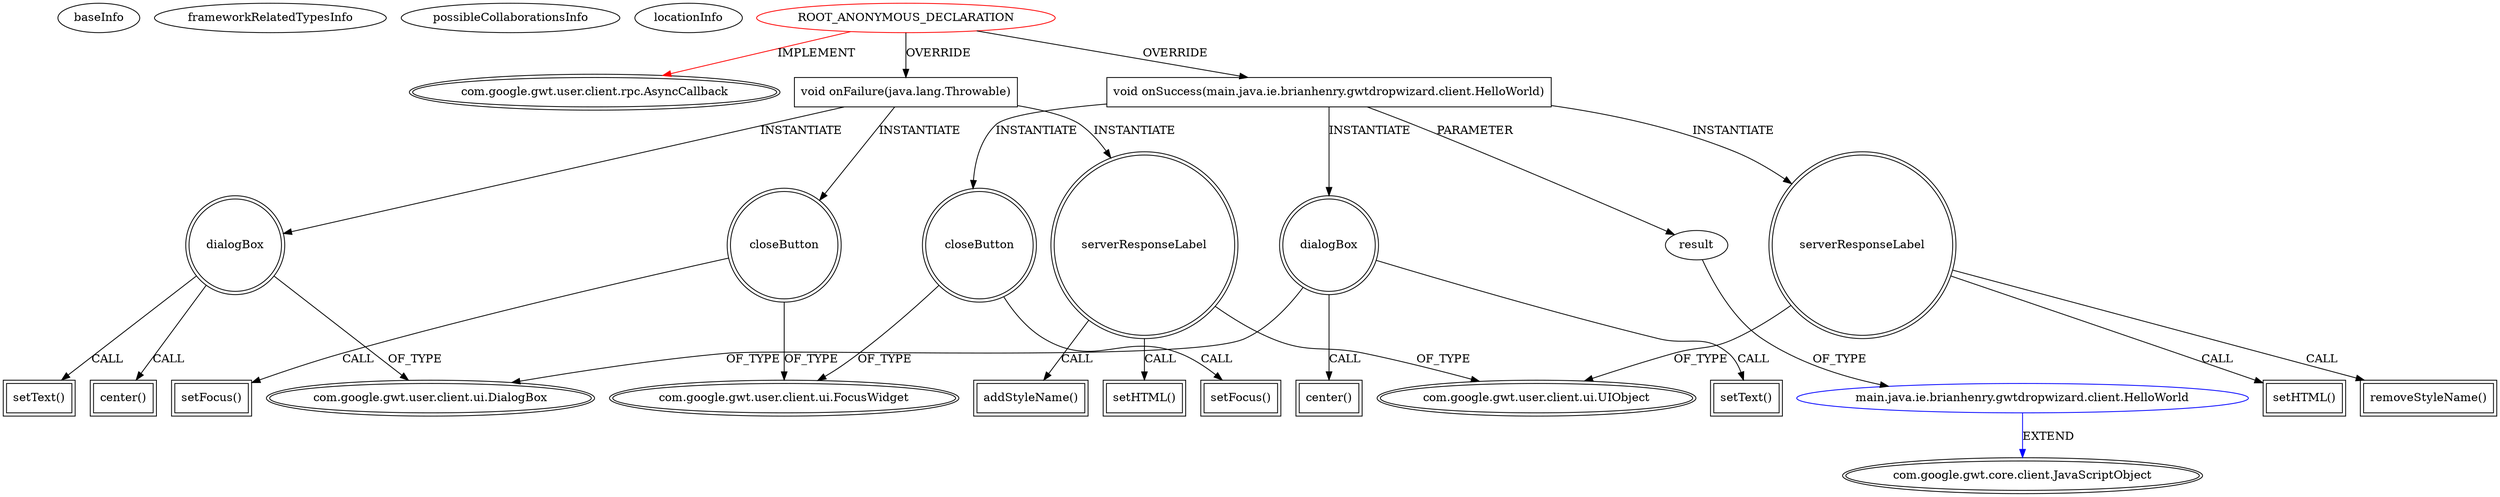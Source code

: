 digraph {
baseInfo[graphId=47,category="extension_graph",isAnonymous=true,possibleRelation=true]
frameworkRelatedTypesInfo[0="com.google.gwt.user.client.rpc.AsyncCallback"]
possibleCollaborationsInfo[0="47~OVERRIDING_METHOD_DECLARATION-PARAMETER_DECLARATION-~com.google.gwt.user.client.rpc.AsyncCallback ~com.google.gwt.core.client.JavaScriptObject ~true~false"]
locationInfo[projectName="BrianHenryIE-GwtDropwizard",filePath="/BrianHenryIE-GwtDropwizard/GwtDropwizard-master/src/main/java/ie/brianhenry/gwtdropwizard/client/GwtDropwizardClient.java",contextSignature="void sendNameToServer()",graphId="47"]
0[label="ROOT_ANONYMOUS_DECLARATION",vertexType="ROOT_ANONYMOUS_DECLARATION",isFrameworkType=false,color=red]
1[label="com.google.gwt.user.client.rpc.AsyncCallback",vertexType="FRAMEWORK_INTERFACE_TYPE",isFrameworkType=true,peripheries=2]
5[label="void onFailure(java.lang.Throwable)",vertexType="OVERRIDING_METHOD_DECLARATION",isFrameworkType=false,shape=box]
6[label="dialogBox",vertexType="VARIABLE_EXPRESION",isFrameworkType=true,peripheries=2,shape=circle]
8[label="com.google.gwt.user.client.ui.DialogBox",vertexType="FRAMEWORK_CLASS_TYPE",isFrameworkType=true,peripheries=2]
7[label="setText()",vertexType="INSIDE_CALL",isFrameworkType=true,peripheries=2,shape=box]
9[label="serverResponseLabel",vertexType="VARIABLE_EXPRESION",isFrameworkType=true,peripheries=2,shape=circle]
11[label="com.google.gwt.user.client.ui.UIObject",vertexType="FRAMEWORK_CLASS_TYPE",isFrameworkType=true,peripheries=2]
10[label="addStyleName()",vertexType="INSIDE_CALL",isFrameworkType=true,peripheries=2,shape=box]
13[label="setHTML()",vertexType="INSIDE_CALL",isFrameworkType=true,peripheries=2,shape=box]
15[label="center()",vertexType="INSIDE_CALL",isFrameworkType=true,peripheries=2,shape=box]
16[label="closeButton",vertexType="VARIABLE_EXPRESION",isFrameworkType=true,peripheries=2,shape=circle]
18[label="com.google.gwt.user.client.ui.FocusWidget",vertexType="FRAMEWORK_CLASS_TYPE",isFrameworkType=true,peripheries=2]
17[label="setFocus()",vertexType="INSIDE_CALL",isFrameworkType=true,peripheries=2,shape=box]
19[label="void onSuccess(main.java.ie.brianhenry.gwtdropwizard.client.HelloWorld)",vertexType="OVERRIDING_METHOD_DECLARATION",isFrameworkType=false,shape=box]
20[label="result",vertexType="PARAMETER_DECLARATION",isFrameworkType=false]
21[label="main.java.ie.brianhenry.gwtdropwizard.client.HelloWorld",vertexType="REFERENCE_CLIENT_CLASS_DECLARATION",isFrameworkType=false,color=blue]
22[label="com.google.gwt.core.client.JavaScriptObject",vertexType="FRAMEWORK_CLASS_TYPE",isFrameworkType=true,peripheries=2]
23[label="dialogBox",vertexType="VARIABLE_EXPRESION",isFrameworkType=true,peripheries=2,shape=circle]
24[label="setText()",vertexType="INSIDE_CALL",isFrameworkType=true,peripheries=2,shape=box]
26[label="serverResponseLabel",vertexType="VARIABLE_EXPRESION",isFrameworkType=true,peripheries=2,shape=circle]
27[label="removeStyleName()",vertexType="INSIDE_CALL",isFrameworkType=true,peripheries=2,shape=box]
30[label="setHTML()",vertexType="INSIDE_CALL",isFrameworkType=true,peripheries=2,shape=box]
32[label="center()",vertexType="INSIDE_CALL",isFrameworkType=true,peripheries=2,shape=box]
33[label="closeButton",vertexType="VARIABLE_EXPRESION",isFrameworkType=true,peripheries=2,shape=circle]
34[label="setFocus()",vertexType="INSIDE_CALL",isFrameworkType=true,peripheries=2,shape=box]
0->1[label="IMPLEMENT",color=red]
0->5[label="OVERRIDE"]
5->6[label="INSTANTIATE"]
6->8[label="OF_TYPE"]
6->7[label="CALL"]
5->9[label="INSTANTIATE"]
9->11[label="OF_TYPE"]
9->10[label="CALL"]
9->13[label="CALL"]
6->15[label="CALL"]
5->16[label="INSTANTIATE"]
16->18[label="OF_TYPE"]
16->17[label="CALL"]
0->19[label="OVERRIDE"]
21->22[label="EXTEND",color=blue]
20->21[label="OF_TYPE"]
19->20[label="PARAMETER"]
19->23[label="INSTANTIATE"]
23->8[label="OF_TYPE"]
23->24[label="CALL"]
19->26[label="INSTANTIATE"]
26->11[label="OF_TYPE"]
26->27[label="CALL"]
26->30[label="CALL"]
23->32[label="CALL"]
19->33[label="INSTANTIATE"]
33->18[label="OF_TYPE"]
33->34[label="CALL"]
}
